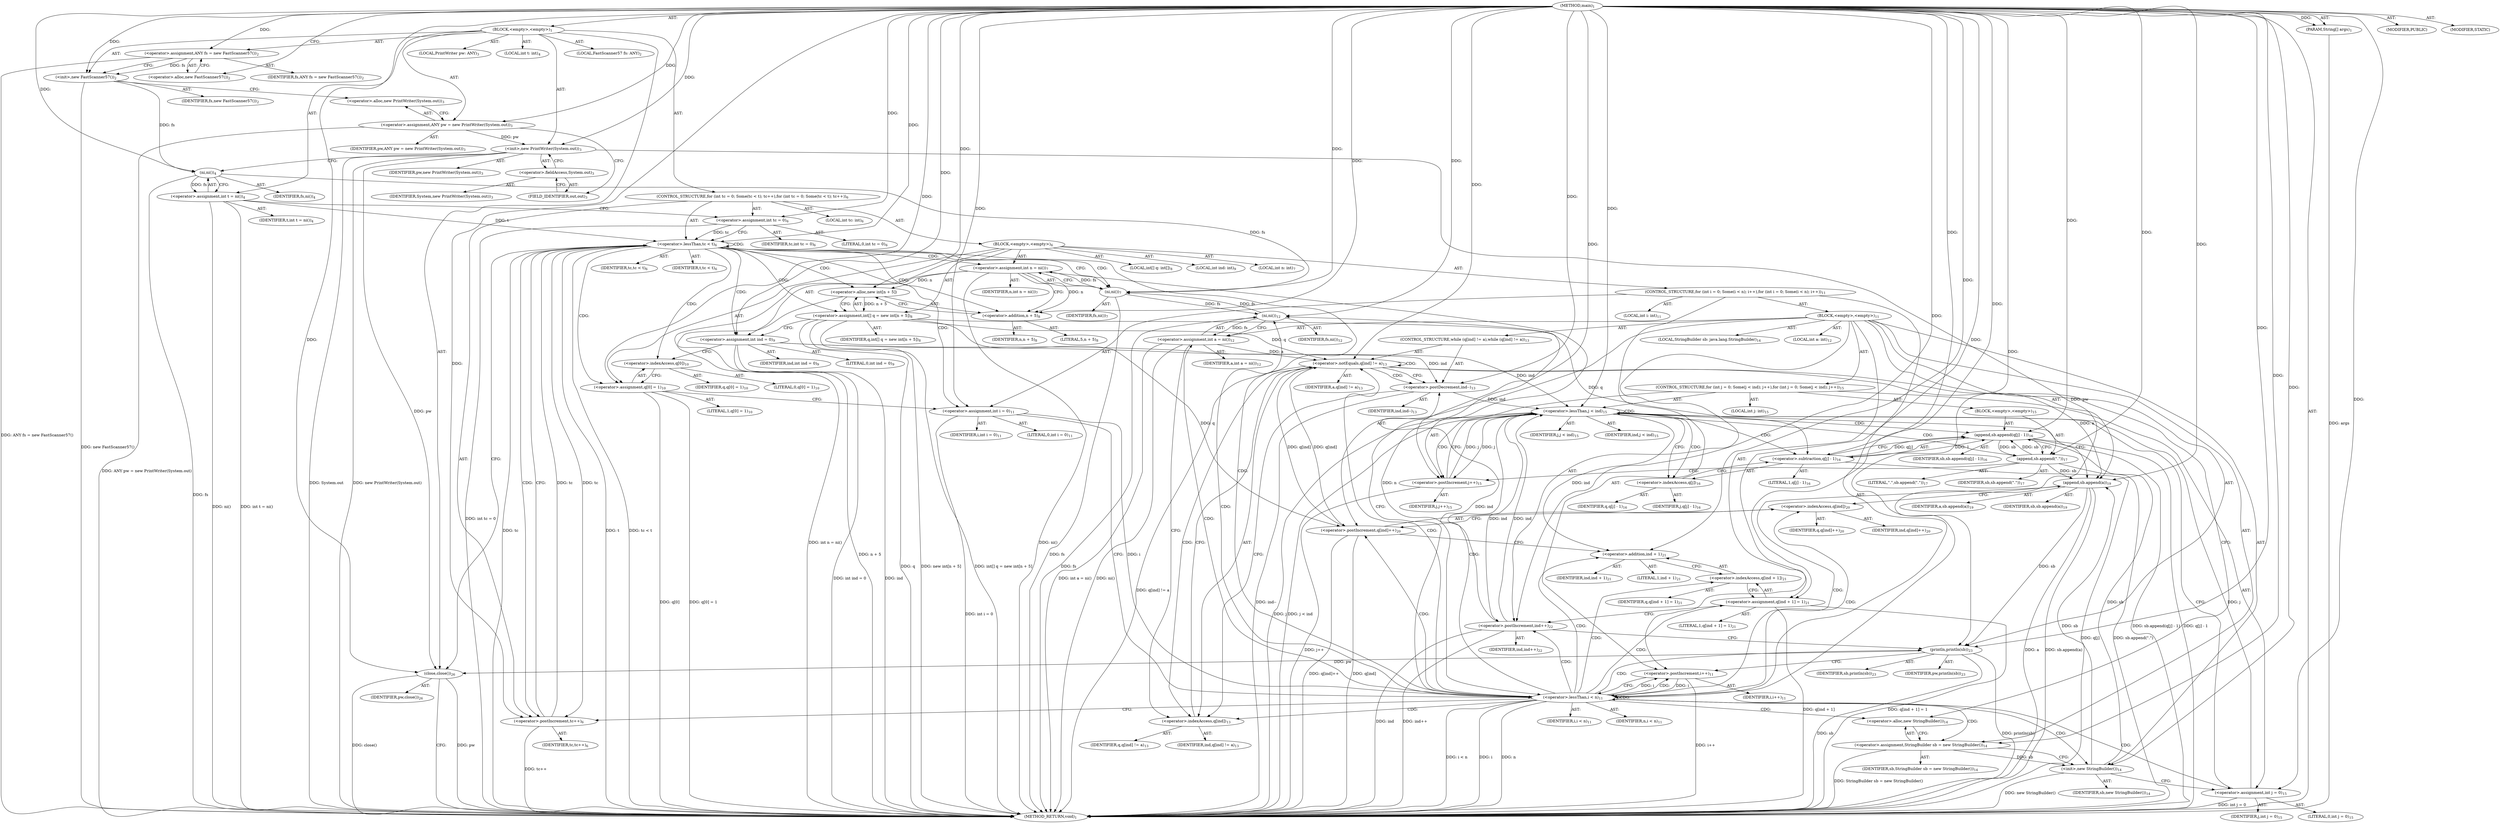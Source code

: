 digraph "main" {  
"23" [label = <(METHOD,main)<SUB>1</SUB>> ]
"24" [label = <(PARAM,String[] args)<SUB>1</SUB>> ]
"25" [label = <(BLOCK,&lt;empty&gt;,&lt;empty&gt;)<SUB>1</SUB>> ]
"4" [label = <(LOCAL,FastScanner57 fs: ANY)<SUB>2</SUB>> ]
"26" [label = <(&lt;operator&gt;.assignment,ANY fs = new FastScanner57())<SUB>2</SUB>> ]
"27" [label = <(IDENTIFIER,fs,ANY fs = new FastScanner57())<SUB>2</SUB>> ]
"28" [label = <(&lt;operator&gt;.alloc,new FastScanner57())<SUB>2</SUB>> ]
"29" [label = <(&lt;init&gt;,new FastScanner57())<SUB>2</SUB>> ]
"3" [label = <(IDENTIFIER,fs,new FastScanner57())<SUB>2</SUB>> ]
"6" [label = <(LOCAL,PrintWriter pw: ANY)<SUB>3</SUB>> ]
"30" [label = <(&lt;operator&gt;.assignment,ANY pw = new PrintWriter(System.out))<SUB>3</SUB>> ]
"31" [label = <(IDENTIFIER,pw,ANY pw = new PrintWriter(System.out))<SUB>3</SUB>> ]
"32" [label = <(&lt;operator&gt;.alloc,new PrintWriter(System.out))<SUB>3</SUB>> ]
"33" [label = <(&lt;init&gt;,new PrintWriter(System.out))<SUB>3</SUB>> ]
"5" [label = <(IDENTIFIER,pw,new PrintWriter(System.out))<SUB>3</SUB>> ]
"34" [label = <(&lt;operator&gt;.fieldAccess,System.out)<SUB>3</SUB>> ]
"35" [label = <(IDENTIFIER,System,new PrintWriter(System.out))<SUB>3</SUB>> ]
"36" [label = <(FIELD_IDENTIFIER,out,out)<SUB>3</SUB>> ]
"37" [label = <(LOCAL,int t: int)<SUB>4</SUB>> ]
"38" [label = <(&lt;operator&gt;.assignment,int t = ni())<SUB>4</SUB>> ]
"39" [label = <(IDENTIFIER,t,int t = ni())<SUB>4</SUB>> ]
"40" [label = <(ni,ni())<SUB>4</SUB>> ]
"41" [label = <(IDENTIFIER,fs,ni())<SUB>4</SUB>> ]
"42" [label = <(CONTROL_STRUCTURE,for (int tc = 0; Some(tc &lt; t); tc++),for (int tc = 0; Some(tc &lt; t); tc++))<SUB>6</SUB>> ]
"43" [label = <(LOCAL,int tc: int)<SUB>6</SUB>> ]
"44" [label = <(&lt;operator&gt;.assignment,int tc = 0)<SUB>6</SUB>> ]
"45" [label = <(IDENTIFIER,tc,int tc = 0)<SUB>6</SUB>> ]
"46" [label = <(LITERAL,0,int tc = 0)<SUB>6</SUB>> ]
"47" [label = <(&lt;operator&gt;.lessThan,tc &lt; t)<SUB>6</SUB>> ]
"48" [label = <(IDENTIFIER,tc,tc &lt; t)<SUB>6</SUB>> ]
"49" [label = <(IDENTIFIER,t,tc &lt; t)<SUB>6</SUB>> ]
"50" [label = <(&lt;operator&gt;.postIncrement,tc++)<SUB>6</SUB>> ]
"51" [label = <(IDENTIFIER,tc,tc++)<SUB>6</SUB>> ]
"52" [label = <(BLOCK,&lt;empty&gt;,&lt;empty&gt;)<SUB>6</SUB>> ]
"53" [label = <(LOCAL,int n: int)<SUB>7</SUB>> ]
"54" [label = <(&lt;operator&gt;.assignment,int n = ni())<SUB>7</SUB>> ]
"55" [label = <(IDENTIFIER,n,int n = ni())<SUB>7</SUB>> ]
"56" [label = <(ni,ni())<SUB>7</SUB>> ]
"57" [label = <(IDENTIFIER,fs,ni())<SUB>7</SUB>> ]
"58" [label = <(LOCAL,int[] q: int[])<SUB>8</SUB>> ]
"59" [label = <(&lt;operator&gt;.assignment,int[] q = new int[n + 5])<SUB>8</SUB>> ]
"60" [label = <(IDENTIFIER,q,int[] q = new int[n + 5])<SUB>8</SUB>> ]
"61" [label = <(&lt;operator&gt;.alloc,new int[n + 5])> ]
"62" [label = <(&lt;operator&gt;.addition,n + 5)<SUB>8</SUB>> ]
"63" [label = <(IDENTIFIER,n,n + 5)<SUB>8</SUB>> ]
"64" [label = <(LITERAL,5,n + 5)<SUB>8</SUB>> ]
"65" [label = <(LOCAL,int ind: int)<SUB>9</SUB>> ]
"66" [label = <(&lt;operator&gt;.assignment,int ind = 0)<SUB>9</SUB>> ]
"67" [label = <(IDENTIFIER,ind,int ind = 0)<SUB>9</SUB>> ]
"68" [label = <(LITERAL,0,int ind = 0)<SUB>9</SUB>> ]
"69" [label = <(&lt;operator&gt;.assignment,q[0] = 1)<SUB>10</SUB>> ]
"70" [label = <(&lt;operator&gt;.indexAccess,q[0])<SUB>10</SUB>> ]
"71" [label = <(IDENTIFIER,q,q[0] = 1)<SUB>10</SUB>> ]
"72" [label = <(LITERAL,0,q[0] = 1)<SUB>10</SUB>> ]
"73" [label = <(LITERAL,1,q[0] = 1)<SUB>10</SUB>> ]
"74" [label = <(CONTROL_STRUCTURE,for (int i = 0; Some(i &lt; n); i++),for (int i = 0; Some(i &lt; n); i++))<SUB>11</SUB>> ]
"75" [label = <(LOCAL,int i: int)<SUB>11</SUB>> ]
"76" [label = <(&lt;operator&gt;.assignment,int i = 0)<SUB>11</SUB>> ]
"77" [label = <(IDENTIFIER,i,int i = 0)<SUB>11</SUB>> ]
"78" [label = <(LITERAL,0,int i = 0)<SUB>11</SUB>> ]
"79" [label = <(&lt;operator&gt;.lessThan,i &lt; n)<SUB>11</SUB>> ]
"80" [label = <(IDENTIFIER,i,i &lt; n)<SUB>11</SUB>> ]
"81" [label = <(IDENTIFIER,n,i &lt; n)<SUB>11</SUB>> ]
"82" [label = <(&lt;operator&gt;.postIncrement,i++)<SUB>11</SUB>> ]
"83" [label = <(IDENTIFIER,i,i++)<SUB>11</SUB>> ]
"84" [label = <(BLOCK,&lt;empty&gt;,&lt;empty&gt;)<SUB>11</SUB>> ]
"85" [label = <(LOCAL,int a: int)<SUB>12</SUB>> ]
"86" [label = <(&lt;operator&gt;.assignment,int a = ni())<SUB>12</SUB>> ]
"87" [label = <(IDENTIFIER,a,int a = ni())<SUB>12</SUB>> ]
"88" [label = <(ni,ni())<SUB>12</SUB>> ]
"89" [label = <(IDENTIFIER,fs,ni())<SUB>12</SUB>> ]
"90" [label = <(CONTROL_STRUCTURE,while (q[ind] != a),while (q[ind] != a))<SUB>13</SUB>> ]
"91" [label = <(&lt;operator&gt;.notEquals,q[ind] != a)<SUB>13</SUB>> ]
"92" [label = <(&lt;operator&gt;.indexAccess,q[ind])<SUB>13</SUB>> ]
"93" [label = <(IDENTIFIER,q,q[ind] != a)<SUB>13</SUB>> ]
"94" [label = <(IDENTIFIER,ind,q[ind] != a)<SUB>13</SUB>> ]
"95" [label = <(IDENTIFIER,a,q[ind] != a)<SUB>13</SUB>> ]
"96" [label = <(&lt;operator&gt;.postDecrement,ind--)<SUB>13</SUB>> ]
"97" [label = <(IDENTIFIER,ind,ind--)<SUB>13</SUB>> ]
"8" [label = <(LOCAL,StringBuilder sb: java.lang.StringBuilder)<SUB>14</SUB>> ]
"98" [label = <(&lt;operator&gt;.assignment,StringBuilder sb = new StringBuilder())<SUB>14</SUB>> ]
"99" [label = <(IDENTIFIER,sb,StringBuilder sb = new StringBuilder())<SUB>14</SUB>> ]
"100" [label = <(&lt;operator&gt;.alloc,new StringBuilder())<SUB>14</SUB>> ]
"101" [label = <(&lt;init&gt;,new StringBuilder())<SUB>14</SUB>> ]
"7" [label = <(IDENTIFIER,sb,new StringBuilder())<SUB>14</SUB>> ]
"102" [label = <(CONTROL_STRUCTURE,for (int j = 0; Some(j &lt; ind); j++),for (int j = 0; Some(j &lt; ind); j++))<SUB>15</SUB>> ]
"103" [label = <(LOCAL,int j: int)<SUB>15</SUB>> ]
"104" [label = <(&lt;operator&gt;.assignment,int j = 0)<SUB>15</SUB>> ]
"105" [label = <(IDENTIFIER,j,int j = 0)<SUB>15</SUB>> ]
"106" [label = <(LITERAL,0,int j = 0)<SUB>15</SUB>> ]
"107" [label = <(&lt;operator&gt;.lessThan,j &lt; ind)<SUB>15</SUB>> ]
"108" [label = <(IDENTIFIER,j,j &lt; ind)<SUB>15</SUB>> ]
"109" [label = <(IDENTIFIER,ind,j &lt; ind)<SUB>15</SUB>> ]
"110" [label = <(&lt;operator&gt;.postIncrement,j++)<SUB>15</SUB>> ]
"111" [label = <(IDENTIFIER,j,j++)<SUB>15</SUB>> ]
"112" [label = <(BLOCK,&lt;empty&gt;,&lt;empty&gt;)<SUB>15</SUB>> ]
"113" [label = <(append,sb.append(q[j] - 1))<SUB>16</SUB>> ]
"114" [label = <(IDENTIFIER,sb,sb.append(q[j] - 1))<SUB>16</SUB>> ]
"115" [label = <(&lt;operator&gt;.subtraction,q[j] - 1)<SUB>16</SUB>> ]
"116" [label = <(&lt;operator&gt;.indexAccess,q[j])<SUB>16</SUB>> ]
"117" [label = <(IDENTIFIER,q,q[j] - 1)<SUB>16</SUB>> ]
"118" [label = <(IDENTIFIER,j,q[j] - 1)<SUB>16</SUB>> ]
"119" [label = <(LITERAL,1,q[j] - 1)<SUB>16</SUB>> ]
"120" [label = <(append,sb.append(&quot;.&quot;))<SUB>17</SUB>> ]
"121" [label = <(IDENTIFIER,sb,sb.append(&quot;.&quot;))<SUB>17</SUB>> ]
"122" [label = <(LITERAL,&quot;.&quot;,sb.append(&quot;.&quot;))<SUB>17</SUB>> ]
"123" [label = <(append,sb.append(a))<SUB>19</SUB>> ]
"124" [label = <(IDENTIFIER,sb,sb.append(a))<SUB>19</SUB>> ]
"125" [label = <(IDENTIFIER,a,sb.append(a))<SUB>19</SUB>> ]
"126" [label = <(&lt;operator&gt;.postIncrement,q[ind]++)<SUB>20</SUB>> ]
"127" [label = <(&lt;operator&gt;.indexAccess,q[ind])<SUB>20</SUB>> ]
"128" [label = <(IDENTIFIER,q,q[ind]++)<SUB>20</SUB>> ]
"129" [label = <(IDENTIFIER,ind,q[ind]++)<SUB>20</SUB>> ]
"130" [label = <(&lt;operator&gt;.assignment,q[ind + 1] = 1)<SUB>21</SUB>> ]
"131" [label = <(&lt;operator&gt;.indexAccess,q[ind + 1])<SUB>21</SUB>> ]
"132" [label = <(IDENTIFIER,q,q[ind + 1] = 1)<SUB>21</SUB>> ]
"133" [label = <(&lt;operator&gt;.addition,ind + 1)<SUB>21</SUB>> ]
"134" [label = <(IDENTIFIER,ind,ind + 1)<SUB>21</SUB>> ]
"135" [label = <(LITERAL,1,ind + 1)<SUB>21</SUB>> ]
"136" [label = <(LITERAL,1,q[ind + 1] = 1)<SUB>21</SUB>> ]
"137" [label = <(&lt;operator&gt;.postIncrement,ind++)<SUB>22</SUB>> ]
"138" [label = <(IDENTIFIER,ind,ind++)<SUB>22</SUB>> ]
"139" [label = <(println,println(sb))<SUB>23</SUB>> ]
"140" [label = <(IDENTIFIER,pw,println(sb))<SUB>23</SUB>> ]
"141" [label = <(IDENTIFIER,sb,println(sb))<SUB>23</SUB>> ]
"142" [label = <(close,close())<SUB>26</SUB>> ]
"143" [label = <(IDENTIFIER,pw,close())<SUB>26</SUB>> ]
"144" [label = <(MODIFIER,PUBLIC)> ]
"145" [label = <(MODIFIER,STATIC)> ]
"146" [label = <(METHOD_RETURN,void)<SUB>1</SUB>> ]
  "23" -> "24"  [ label = "AST: "] 
  "23" -> "25"  [ label = "AST: "] 
  "23" -> "144"  [ label = "AST: "] 
  "23" -> "145"  [ label = "AST: "] 
  "23" -> "146"  [ label = "AST: "] 
  "25" -> "4"  [ label = "AST: "] 
  "25" -> "26"  [ label = "AST: "] 
  "25" -> "29"  [ label = "AST: "] 
  "25" -> "6"  [ label = "AST: "] 
  "25" -> "30"  [ label = "AST: "] 
  "25" -> "33"  [ label = "AST: "] 
  "25" -> "37"  [ label = "AST: "] 
  "25" -> "38"  [ label = "AST: "] 
  "25" -> "42"  [ label = "AST: "] 
  "25" -> "142"  [ label = "AST: "] 
  "26" -> "27"  [ label = "AST: "] 
  "26" -> "28"  [ label = "AST: "] 
  "29" -> "3"  [ label = "AST: "] 
  "30" -> "31"  [ label = "AST: "] 
  "30" -> "32"  [ label = "AST: "] 
  "33" -> "5"  [ label = "AST: "] 
  "33" -> "34"  [ label = "AST: "] 
  "34" -> "35"  [ label = "AST: "] 
  "34" -> "36"  [ label = "AST: "] 
  "38" -> "39"  [ label = "AST: "] 
  "38" -> "40"  [ label = "AST: "] 
  "40" -> "41"  [ label = "AST: "] 
  "42" -> "43"  [ label = "AST: "] 
  "42" -> "44"  [ label = "AST: "] 
  "42" -> "47"  [ label = "AST: "] 
  "42" -> "50"  [ label = "AST: "] 
  "42" -> "52"  [ label = "AST: "] 
  "44" -> "45"  [ label = "AST: "] 
  "44" -> "46"  [ label = "AST: "] 
  "47" -> "48"  [ label = "AST: "] 
  "47" -> "49"  [ label = "AST: "] 
  "50" -> "51"  [ label = "AST: "] 
  "52" -> "53"  [ label = "AST: "] 
  "52" -> "54"  [ label = "AST: "] 
  "52" -> "58"  [ label = "AST: "] 
  "52" -> "59"  [ label = "AST: "] 
  "52" -> "65"  [ label = "AST: "] 
  "52" -> "66"  [ label = "AST: "] 
  "52" -> "69"  [ label = "AST: "] 
  "52" -> "74"  [ label = "AST: "] 
  "54" -> "55"  [ label = "AST: "] 
  "54" -> "56"  [ label = "AST: "] 
  "56" -> "57"  [ label = "AST: "] 
  "59" -> "60"  [ label = "AST: "] 
  "59" -> "61"  [ label = "AST: "] 
  "61" -> "62"  [ label = "AST: "] 
  "62" -> "63"  [ label = "AST: "] 
  "62" -> "64"  [ label = "AST: "] 
  "66" -> "67"  [ label = "AST: "] 
  "66" -> "68"  [ label = "AST: "] 
  "69" -> "70"  [ label = "AST: "] 
  "69" -> "73"  [ label = "AST: "] 
  "70" -> "71"  [ label = "AST: "] 
  "70" -> "72"  [ label = "AST: "] 
  "74" -> "75"  [ label = "AST: "] 
  "74" -> "76"  [ label = "AST: "] 
  "74" -> "79"  [ label = "AST: "] 
  "74" -> "82"  [ label = "AST: "] 
  "74" -> "84"  [ label = "AST: "] 
  "76" -> "77"  [ label = "AST: "] 
  "76" -> "78"  [ label = "AST: "] 
  "79" -> "80"  [ label = "AST: "] 
  "79" -> "81"  [ label = "AST: "] 
  "82" -> "83"  [ label = "AST: "] 
  "84" -> "85"  [ label = "AST: "] 
  "84" -> "86"  [ label = "AST: "] 
  "84" -> "90"  [ label = "AST: "] 
  "84" -> "8"  [ label = "AST: "] 
  "84" -> "98"  [ label = "AST: "] 
  "84" -> "101"  [ label = "AST: "] 
  "84" -> "102"  [ label = "AST: "] 
  "84" -> "123"  [ label = "AST: "] 
  "84" -> "126"  [ label = "AST: "] 
  "84" -> "130"  [ label = "AST: "] 
  "84" -> "137"  [ label = "AST: "] 
  "84" -> "139"  [ label = "AST: "] 
  "86" -> "87"  [ label = "AST: "] 
  "86" -> "88"  [ label = "AST: "] 
  "88" -> "89"  [ label = "AST: "] 
  "90" -> "91"  [ label = "AST: "] 
  "90" -> "96"  [ label = "AST: "] 
  "91" -> "92"  [ label = "AST: "] 
  "91" -> "95"  [ label = "AST: "] 
  "92" -> "93"  [ label = "AST: "] 
  "92" -> "94"  [ label = "AST: "] 
  "96" -> "97"  [ label = "AST: "] 
  "98" -> "99"  [ label = "AST: "] 
  "98" -> "100"  [ label = "AST: "] 
  "101" -> "7"  [ label = "AST: "] 
  "102" -> "103"  [ label = "AST: "] 
  "102" -> "104"  [ label = "AST: "] 
  "102" -> "107"  [ label = "AST: "] 
  "102" -> "110"  [ label = "AST: "] 
  "102" -> "112"  [ label = "AST: "] 
  "104" -> "105"  [ label = "AST: "] 
  "104" -> "106"  [ label = "AST: "] 
  "107" -> "108"  [ label = "AST: "] 
  "107" -> "109"  [ label = "AST: "] 
  "110" -> "111"  [ label = "AST: "] 
  "112" -> "113"  [ label = "AST: "] 
  "112" -> "120"  [ label = "AST: "] 
  "113" -> "114"  [ label = "AST: "] 
  "113" -> "115"  [ label = "AST: "] 
  "115" -> "116"  [ label = "AST: "] 
  "115" -> "119"  [ label = "AST: "] 
  "116" -> "117"  [ label = "AST: "] 
  "116" -> "118"  [ label = "AST: "] 
  "120" -> "121"  [ label = "AST: "] 
  "120" -> "122"  [ label = "AST: "] 
  "123" -> "124"  [ label = "AST: "] 
  "123" -> "125"  [ label = "AST: "] 
  "126" -> "127"  [ label = "AST: "] 
  "127" -> "128"  [ label = "AST: "] 
  "127" -> "129"  [ label = "AST: "] 
  "130" -> "131"  [ label = "AST: "] 
  "130" -> "136"  [ label = "AST: "] 
  "131" -> "132"  [ label = "AST: "] 
  "131" -> "133"  [ label = "AST: "] 
  "133" -> "134"  [ label = "AST: "] 
  "133" -> "135"  [ label = "AST: "] 
  "137" -> "138"  [ label = "AST: "] 
  "139" -> "140"  [ label = "AST: "] 
  "139" -> "141"  [ label = "AST: "] 
  "142" -> "143"  [ label = "AST: "] 
  "26" -> "29"  [ label = "CFG: "] 
  "29" -> "32"  [ label = "CFG: "] 
  "30" -> "36"  [ label = "CFG: "] 
  "33" -> "40"  [ label = "CFG: "] 
  "38" -> "44"  [ label = "CFG: "] 
  "142" -> "146"  [ label = "CFG: "] 
  "28" -> "26"  [ label = "CFG: "] 
  "32" -> "30"  [ label = "CFG: "] 
  "34" -> "33"  [ label = "CFG: "] 
  "40" -> "38"  [ label = "CFG: "] 
  "44" -> "47"  [ label = "CFG: "] 
  "47" -> "56"  [ label = "CFG: "] 
  "47" -> "142"  [ label = "CFG: "] 
  "50" -> "47"  [ label = "CFG: "] 
  "36" -> "34"  [ label = "CFG: "] 
  "54" -> "62"  [ label = "CFG: "] 
  "59" -> "66"  [ label = "CFG: "] 
  "66" -> "70"  [ label = "CFG: "] 
  "69" -> "76"  [ label = "CFG: "] 
  "56" -> "54"  [ label = "CFG: "] 
  "61" -> "59"  [ label = "CFG: "] 
  "70" -> "69"  [ label = "CFG: "] 
  "76" -> "79"  [ label = "CFG: "] 
  "79" -> "88"  [ label = "CFG: "] 
  "79" -> "50"  [ label = "CFG: "] 
  "82" -> "79"  [ label = "CFG: "] 
  "62" -> "61"  [ label = "CFG: "] 
  "86" -> "92"  [ label = "CFG: "] 
  "98" -> "101"  [ label = "CFG: "] 
  "101" -> "104"  [ label = "CFG: "] 
  "123" -> "127"  [ label = "CFG: "] 
  "126" -> "133"  [ label = "CFG: "] 
  "130" -> "137"  [ label = "CFG: "] 
  "137" -> "139"  [ label = "CFG: "] 
  "139" -> "82"  [ label = "CFG: "] 
  "88" -> "86"  [ label = "CFG: "] 
  "91" -> "96"  [ label = "CFG: "] 
  "91" -> "100"  [ label = "CFG: "] 
  "96" -> "92"  [ label = "CFG: "] 
  "100" -> "98"  [ label = "CFG: "] 
  "104" -> "107"  [ label = "CFG: "] 
  "107" -> "116"  [ label = "CFG: "] 
  "107" -> "123"  [ label = "CFG: "] 
  "110" -> "107"  [ label = "CFG: "] 
  "127" -> "126"  [ label = "CFG: "] 
  "131" -> "130"  [ label = "CFG: "] 
  "92" -> "91"  [ label = "CFG: "] 
  "113" -> "120"  [ label = "CFG: "] 
  "120" -> "110"  [ label = "CFG: "] 
  "133" -> "131"  [ label = "CFG: "] 
  "115" -> "113"  [ label = "CFG: "] 
  "116" -> "115"  [ label = "CFG: "] 
  "23" -> "28"  [ label = "CFG: "] 
  "24" -> "146"  [ label = "DDG: args"] 
  "26" -> "146"  [ label = "DDG: ANY fs = new FastScanner57()"] 
  "29" -> "146"  [ label = "DDG: new FastScanner57()"] 
  "30" -> "146"  [ label = "DDG: ANY pw = new PrintWriter(System.out)"] 
  "33" -> "146"  [ label = "DDG: System.out"] 
  "33" -> "146"  [ label = "DDG: new PrintWriter(System.out)"] 
  "40" -> "146"  [ label = "DDG: fs"] 
  "38" -> "146"  [ label = "DDG: ni()"] 
  "38" -> "146"  [ label = "DDG: int t = ni()"] 
  "44" -> "146"  [ label = "DDG: int tc = 0"] 
  "47" -> "146"  [ label = "DDG: tc"] 
  "47" -> "146"  [ label = "DDG: t"] 
  "47" -> "146"  [ label = "DDG: tc &lt; t"] 
  "142" -> "146"  [ label = "DDG: pw"] 
  "142" -> "146"  [ label = "DDG: close()"] 
  "56" -> "146"  [ label = "DDG: fs"] 
  "54" -> "146"  [ label = "DDG: ni()"] 
  "54" -> "146"  [ label = "DDG: int n = ni()"] 
  "59" -> "146"  [ label = "DDG: q"] 
  "61" -> "146"  [ label = "DDG: n + 5"] 
  "59" -> "146"  [ label = "DDG: new int[n + 5]"] 
  "59" -> "146"  [ label = "DDG: int[] q = new int[n + 5]"] 
  "66" -> "146"  [ label = "DDG: ind"] 
  "66" -> "146"  [ label = "DDG: int ind = 0"] 
  "69" -> "146"  [ label = "DDG: q[0]"] 
  "69" -> "146"  [ label = "DDG: q[0] = 1"] 
  "76" -> "146"  [ label = "DDG: int i = 0"] 
  "79" -> "146"  [ label = "DDG: i"] 
  "79" -> "146"  [ label = "DDG: n"] 
  "79" -> "146"  [ label = "DDG: i &lt; n"] 
  "50" -> "146"  [ label = "DDG: tc++"] 
  "88" -> "146"  [ label = "DDG: fs"] 
  "86" -> "146"  [ label = "DDG: ni()"] 
  "86" -> "146"  [ label = "DDG: int a = ni()"] 
  "91" -> "146"  [ label = "DDG: q[ind] != a"] 
  "98" -> "146"  [ label = "DDG: StringBuilder sb = new StringBuilder()"] 
  "101" -> "146"  [ label = "DDG: new StringBuilder()"] 
  "104" -> "146"  [ label = "DDG: int j = 0"] 
  "107" -> "146"  [ label = "DDG: j"] 
  "107" -> "146"  [ label = "DDG: j &lt; ind"] 
  "123" -> "146"  [ label = "DDG: a"] 
  "123" -> "146"  [ label = "DDG: sb.append(a)"] 
  "126" -> "146"  [ label = "DDG: q[ind]"] 
  "126" -> "146"  [ label = "DDG: q[ind]++"] 
  "130" -> "146"  [ label = "DDG: q[ind + 1]"] 
  "130" -> "146"  [ label = "DDG: q[ind + 1] = 1"] 
  "137" -> "146"  [ label = "DDG: ind"] 
  "137" -> "146"  [ label = "DDG: ind++"] 
  "139" -> "146"  [ label = "DDG: sb"] 
  "139" -> "146"  [ label = "DDG: println(sb)"] 
  "82" -> "146"  [ label = "DDG: i++"] 
  "115" -> "146"  [ label = "DDG: q[j]"] 
  "113" -> "146"  [ label = "DDG: q[j] - 1"] 
  "113" -> "146"  [ label = "DDG: sb.append(q[j] - 1)"] 
  "120" -> "146"  [ label = "DDG: sb.append(&quot;.&quot;)"] 
  "110" -> "146"  [ label = "DDG: j++"] 
  "96" -> "146"  [ label = "DDG: ind--"] 
  "23" -> "24"  [ label = "DDG: "] 
  "23" -> "26"  [ label = "DDG: "] 
  "23" -> "30"  [ label = "DDG: "] 
  "40" -> "38"  [ label = "DDG: fs"] 
  "26" -> "29"  [ label = "DDG: fs"] 
  "23" -> "29"  [ label = "DDG: "] 
  "30" -> "33"  [ label = "DDG: pw"] 
  "23" -> "33"  [ label = "DDG: "] 
  "23" -> "44"  [ label = "DDG: "] 
  "33" -> "142"  [ label = "DDG: pw"] 
  "139" -> "142"  [ label = "DDG: pw"] 
  "23" -> "142"  [ label = "DDG: "] 
  "29" -> "40"  [ label = "DDG: fs"] 
  "23" -> "40"  [ label = "DDG: "] 
  "44" -> "47"  [ label = "DDG: tc"] 
  "50" -> "47"  [ label = "DDG: tc"] 
  "23" -> "47"  [ label = "DDG: "] 
  "38" -> "47"  [ label = "DDG: t"] 
  "47" -> "50"  [ label = "DDG: tc"] 
  "23" -> "50"  [ label = "DDG: "] 
  "56" -> "54"  [ label = "DDG: fs"] 
  "61" -> "59"  [ label = "DDG: n + 5"] 
  "23" -> "66"  [ label = "DDG: "] 
  "23" -> "69"  [ label = "DDG: "] 
  "23" -> "76"  [ label = "DDG: "] 
  "40" -> "56"  [ label = "DDG: fs"] 
  "88" -> "56"  [ label = "DDG: fs"] 
  "23" -> "56"  [ label = "DDG: "] 
  "54" -> "61"  [ label = "DDG: n"] 
  "23" -> "61"  [ label = "DDG: "] 
  "76" -> "79"  [ label = "DDG: i"] 
  "82" -> "79"  [ label = "DDG: i"] 
  "23" -> "79"  [ label = "DDG: "] 
  "54" -> "79"  [ label = "DDG: n"] 
  "79" -> "82"  [ label = "DDG: i"] 
  "23" -> "82"  [ label = "DDG: "] 
  "88" -> "86"  [ label = "DDG: fs"] 
  "23" -> "98"  [ label = "DDG: "] 
  "23" -> "130"  [ label = "DDG: "] 
  "54" -> "62"  [ label = "DDG: n"] 
  "23" -> "62"  [ label = "DDG: "] 
  "98" -> "101"  [ label = "DDG: sb"] 
  "23" -> "101"  [ label = "DDG: "] 
  "23" -> "104"  [ label = "DDG: "] 
  "101" -> "123"  [ label = "DDG: sb"] 
  "120" -> "123"  [ label = "DDG: sb"] 
  "23" -> "123"  [ label = "DDG: "] 
  "91" -> "123"  [ label = "DDG: a"] 
  "59" -> "126"  [ label = "DDG: q"] 
  "91" -> "126"  [ label = "DDG: q[ind]"] 
  "23" -> "137"  [ label = "DDG: "] 
  "107" -> "137"  [ label = "DDG: ind"] 
  "33" -> "139"  [ label = "DDG: pw"] 
  "23" -> "139"  [ label = "DDG: "] 
  "123" -> "139"  [ label = "DDG: sb"] 
  "56" -> "88"  [ label = "DDG: fs"] 
  "23" -> "88"  [ label = "DDG: "] 
  "59" -> "91"  [ label = "DDG: q"] 
  "126" -> "91"  [ label = "DDG: q[ind]"] 
  "86" -> "91"  [ label = "DDG: a"] 
  "23" -> "91"  [ label = "DDG: "] 
  "66" -> "96"  [ label = "DDG: ind"] 
  "137" -> "96"  [ label = "DDG: ind"] 
  "23" -> "96"  [ label = "DDG: "] 
  "104" -> "107"  [ label = "DDG: j"] 
  "110" -> "107"  [ label = "DDG: j"] 
  "23" -> "107"  [ label = "DDG: "] 
  "66" -> "107"  [ label = "DDG: ind"] 
  "137" -> "107"  [ label = "DDG: ind"] 
  "96" -> "107"  [ label = "DDG: ind"] 
  "107" -> "110"  [ label = "DDG: j"] 
  "23" -> "110"  [ label = "DDG: "] 
  "101" -> "113"  [ label = "DDG: sb"] 
  "120" -> "113"  [ label = "DDG: sb"] 
  "23" -> "113"  [ label = "DDG: "] 
  "115" -> "113"  [ label = "DDG: q[j]"] 
  "115" -> "113"  [ label = "DDG: 1"] 
  "113" -> "120"  [ label = "DDG: sb"] 
  "23" -> "120"  [ label = "DDG: "] 
  "107" -> "133"  [ label = "DDG: ind"] 
  "23" -> "133"  [ label = "DDG: "] 
  "59" -> "115"  [ label = "DDG: q"] 
  "23" -> "115"  [ label = "DDG: "] 
  "47" -> "47"  [ label = "CDG: "] 
  "47" -> "66"  [ label = "CDG: "] 
  "47" -> "56"  [ label = "CDG: "] 
  "47" -> "69"  [ label = "CDG: "] 
  "47" -> "76"  [ label = "CDG: "] 
  "47" -> "50"  [ label = "CDG: "] 
  "47" -> "59"  [ label = "CDG: "] 
  "47" -> "54"  [ label = "CDG: "] 
  "47" -> "79"  [ label = "CDG: "] 
  "47" -> "61"  [ label = "CDG: "] 
  "47" -> "70"  [ label = "CDG: "] 
  "47" -> "62"  [ label = "CDG: "] 
  "79" -> "107"  [ label = "CDG: "] 
  "79" -> "98"  [ label = "CDG: "] 
  "79" -> "131"  [ label = "CDG: "] 
  "79" -> "104"  [ label = "CDG: "] 
  "79" -> "92"  [ label = "CDG: "] 
  "79" -> "123"  [ label = "CDG: "] 
  "79" -> "91"  [ label = "CDG: "] 
  "79" -> "82"  [ label = "CDG: "] 
  "79" -> "101"  [ label = "CDG: "] 
  "79" -> "126"  [ label = "CDG: "] 
  "79" -> "137"  [ label = "CDG: "] 
  "79" -> "79"  [ label = "CDG: "] 
  "79" -> "130"  [ label = "CDG: "] 
  "79" -> "100"  [ label = "CDG: "] 
  "79" -> "88"  [ label = "CDG: "] 
  "79" -> "127"  [ label = "CDG: "] 
  "79" -> "139"  [ label = "CDG: "] 
  "79" -> "133"  [ label = "CDG: "] 
  "79" -> "86"  [ label = "CDG: "] 
  "91" -> "96"  [ label = "CDG: "] 
  "91" -> "92"  [ label = "CDG: "] 
  "91" -> "91"  [ label = "CDG: "] 
  "107" -> "107"  [ label = "CDG: "] 
  "107" -> "115"  [ label = "CDG: "] 
  "107" -> "120"  [ label = "CDG: "] 
  "107" -> "113"  [ label = "CDG: "] 
  "107" -> "116"  [ label = "CDG: "] 
  "107" -> "110"  [ label = "CDG: "] 
}

